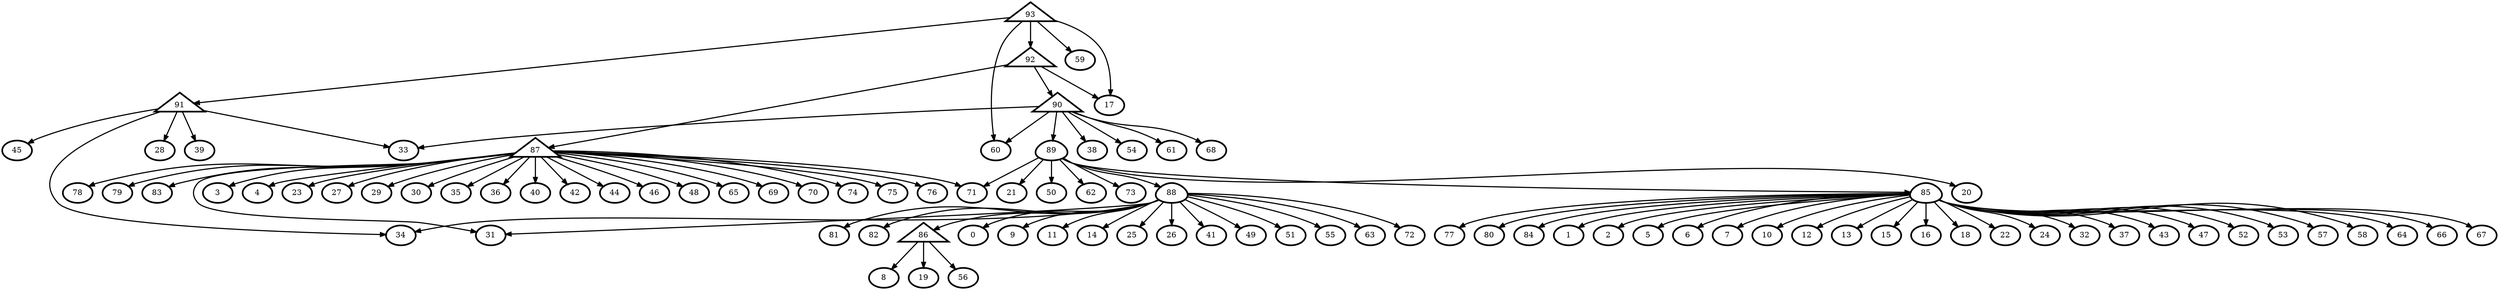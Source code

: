 digraph G {
    0 [penwidth=3,label="0"]
    1 [penwidth=3,label="1"]
    2 [penwidth=3,label="2"]
    3 [penwidth=3,label="3"]
    4 [penwidth=3,label="4"]
    5 [penwidth=3,label="5"]
    6 [penwidth=3,label="6"]
    7 [penwidth=3,label="7"]
    8 [penwidth=3,label="8"]
    9 [penwidth=3,label="9"]
    10 [penwidth=3,label="10"]
    11 [penwidth=3,label="11"]
    12 [penwidth=3,label="12"]
    13 [penwidth=3,label="13"]
    14 [penwidth=3,label="14"]
    15 [penwidth=3,label="15"]
    16 [penwidth=3,label="16"]
    17 [penwidth=3,label="17"]
    18 [penwidth=3,label="18"]
    19 [penwidth=3,label="19"]
    20 [penwidth=3,label="20"]
    21 [penwidth=3,label="21"]
    22 [penwidth=3,label="22"]
    23 [penwidth=3,label="23"]
    24 [penwidth=3,label="24"]
    25 [penwidth=3,label="25"]
    26 [penwidth=3,label="26"]
    27 [penwidth=3,label="27"]
    28 [penwidth=3,label="28"]
    29 [penwidth=3,label="29"]
    30 [penwidth=3,label="30"]
    31 [penwidth=3,label="31"]
    32 [penwidth=3,label="32"]
    33 [penwidth=3,label="33"]
    34 [penwidth=3,label="34"]
    35 [penwidth=3,label="35"]
    36 [penwidth=3,label="36"]
    37 [penwidth=3,label="37"]
    38 [penwidth=3,label="38"]
    39 [penwidth=3,label="39"]
    40 [penwidth=3,label="40"]
    41 [penwidth=3,label="41"]
    42 [penwidth=3,label="42"]
    43 [penwidth=3,label="43"]
    44 [penwidth=3,label="44"]
    45 [penwidth=3,label="45"]
    46 [penwidth=3,label="46"]
    47 [penwidth=3,label="47"]
    48 [penwidth=3,label="48"]
    49 [penwidth=3,label="49"]
    50 [penwidth=3,label="50"]
    51 [penwidth=3,label="51"]
    52 [penwidth=3,label="52"]
    53 [penwidth=3,label="53"]
    54 [penwidth=3,label="54"]
    55 [penwidth=3,label="55"]
    56 [penwidth=3,label="56"]
    57 [penwidth=3,label="57"]
    58 [penwidth=3,label="58"]
    59 [penwidth=3,label="59"]
    60 [penwidth=3,label="60"]
    61 [penwidth=3,label="61"]
    62 [penwidth=3,label="62"]
    63 [penwidth=3,label="63"]
    64 [penwidth=3,label="64"]
    65 [penwidth=3,label="65"]
    66 [penwidth=3,label="66"]
    67 [penwidth=3,label="67"]
    68 [penwidth=3,label="68"]
    69 [penwidth=3,label="69"]
    70 [penwidth=3,label="70"]
    71 [penwidth=3,label="71"]
    72 [penwidth=3,label="72"]
    73 [penwidth=3,label="73"]
    74 [penwidth=3,label="74"]
    75 [penwidth=3,label="75"]
    76 [penwidth=3,label="76"]
    77 [penwidth=3,label="77"]
    78 [penwidth=3,label="78"]
    79 [penwidth=3,label="79"]
    80 [penwidth=3,label="80"]
    81 [penwidth=3,label="81"]
    82 [penwidth=3,label="82"]
    83 [penwidth=3,label="83"]
    84 [penwidth=3,label="84"]
    85 [penwidth=3,label="85",shape = "egg"]
    86 [penwidth=3,label="88",shape = "egg"]
    87 [penwidth=3,label="89",shape = "egg"]
    88 [penwidth=3,label="86",shape = "triangle"]
    89 [penwidth=3,label="87",shape = "triangle"]
    90 [penwidth=3,label="90",shape = "triangle"]
    91 [penwidth=3,label="91",shape = "triangle"]
    92 [penwidth=3,label="92",shape = "triangle"]
    93 [penwidth=3,label="93",shape = "triangle"]

    85 -> 52 [penwidth=2]
    85 -> 80 [penwidth=2]
    85 -> 53 [penwidth=2]
    85 -> 5 [penwidth=2]
    85 -> 57 [penwidth=2]
    85 -> 67 [penwidth=2]
    85 -> 7 [penwidth=2]
    85 -> 64 [penwidth=2]
    85 -> 2 [penwidth=2]
    85 -> 16 [penwidth=2]
    85 -> 15 [penwidth=2]
    85 -> 12 [penwidth=2]
    85 -> 77 [penwidth=2]
    85 -> 37 [penwidth=2]
    85 -> 32 [penwidth=2]
    85 -> 22 [penwidth=2]
    85 -> 84 [penwidth=2]
    85 -> 66 [penwidth=2]
    85 -> 1 [penwidth=2]
    85 -> 10 [penwidth=2]
    85 -> 13 [penwidth=2]
    85 -> 47 [penwidth=2]
    85 -> 58 [penwidth=2]
    85 -> 18 [penwidth=2]
    85 -> 24 [penwidth=2]
    85 -> 43 [penwidth=2]
    85 -> 6 [penwidth=2]
    88 -> 8 [penwidth=2]
    88 -> 56 [penwidth=2]
    88 -> 19 [penwidth=2]
    89 -> 23 [penwidth=2]
    89 -> 30 [penwidth=2]
    89 -> 79 [penwidth=2]
    89 -> 83 [penwidth=2]
    89 -> 29 [penwidth=2]
    89 -> 46 [penwidth=2]
    89 -> 44 [penwidth=2]
    89 -> 3 [penwidth=2]
    89 -> 71 [penwidth=2]
    89 -> 69 [penwidth=2]
    89 -> 70 [penwidth=2]
    89 -> 27 [penwidth=2]
    89 -> 78 [penwidth=2]
    89 -> 40 [penwidth=2]
    89 -> 36 [penwidth=2]
    89 -> 42 [penwidth=2]
    89 -> 76 [penwidth=2]
    89 -> 31 [penwidth=2]
    89 -> 75 [penwidth=2]
    89 -> 74 [penwidth=2]
    89 -> 65 [penwidth=2]
    89 -> 48 [penwidth=2]
    89 -> 4 [penwidth=2]
    89 -> 35 [penwidth=2]
    86 -> 26 [penwidth=2]
    86 -> 41 [penwidth=2]
    86 -> 25 [penwidth=2]
    86 -> 34 [penwidth=2]
    86 -> 81 [penwidth=2]
    86 -> 51 [penwidth=2]
    86 -> 63 [penwidth=2]
    86 -> 11 [penwidth=2]
    86 -> 88 [penwidth=2]
    86 -> 82 [penwidth=2]
    86 -> 14 [penwidth=2]
    86 -> 31 [penwidth=2]
    86 -> 9 [penwidth=2]
    86 -> 55 [penwidth=2]
    86 -> 49 [penwidth=2]
    86 -> 72 [penwidth=2]
    86 -> 0 [penwidth=2]
    87 -> 20 [penwidth=2]
    87 -> 62 [penwidth=2]
    87 -> 86 [penwidth=2]
    87 -> 71 [penwidth=2]
    87 -> 50 [penwidth=2]
    87 -> 73 [penwidth=2]
    87 -> 85 [penwidth=2]
    87 -> 21 [penwidth=2]
    90 -> 87 [penwidth=2]
    90 -> 38 [penwidth=2]
    90 -> 60 [penwidth=2]
    90 -> 54 [penwidth=2]
    90 -> 68 [penwidth=2]
    90 -> 61 [penwidth=2]
    90 -> 33 [penwidth=2]
    91 -> 28 [penwidth=2]
    91 -> 34 [penwidth=2]
    91 -> 33 [penwidth=2]
    91 -> 39 [penwidth=2]
    91 -> 45 [penwidth=2]
    92 -> 17 [penwidth=2]
    92 -> 89 [penwidth=2]
    92 -> 90 [penwidth=2]
    93 -> 92 [penwidth=2]
    93 -> 59 [penwidth=2]
    93 -> 60 [penwidth=2]
    93 -> 91 [penwidth=2]
    93 -> 17 [penwidth=2]
}